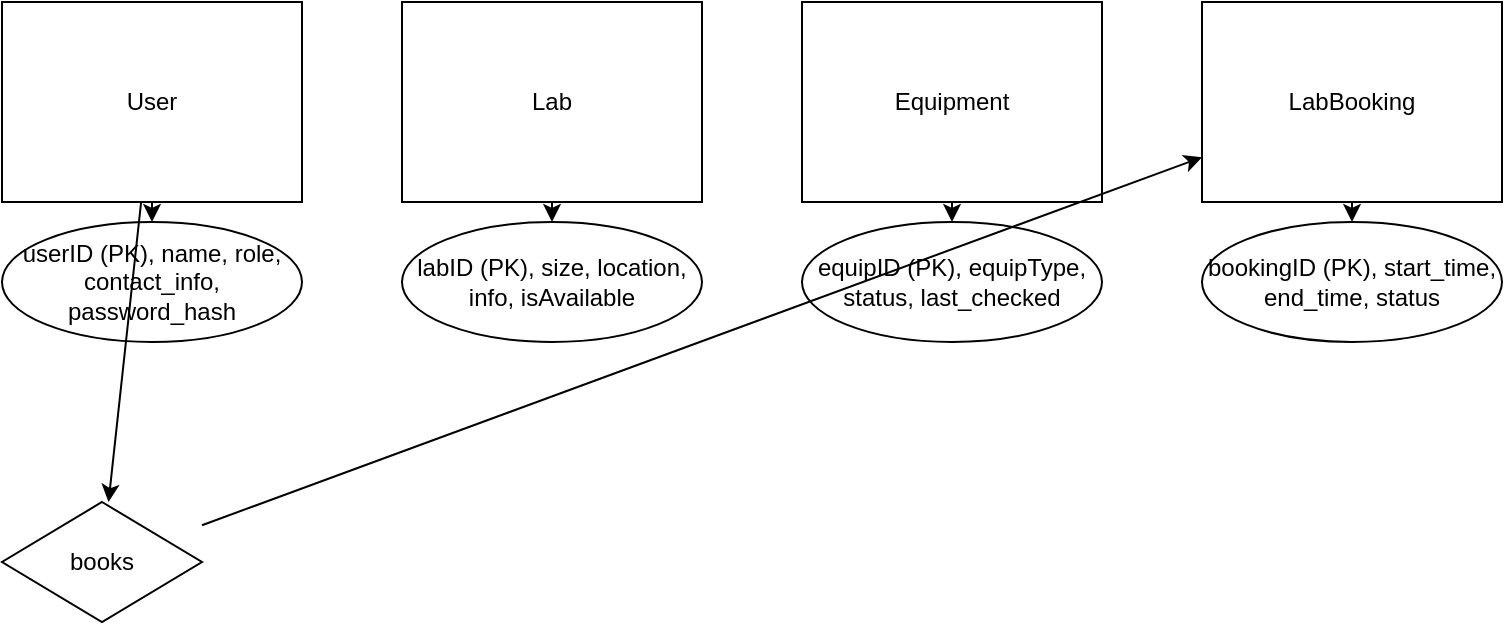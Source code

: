 <mxfile>
  <diagram name="ER Diagram">
    <mxGraphModel dx="1000" dy="1000" grid="1" gridSize="10" guides="1" tooltips="1" connect="1" arrows="1" fold="1" page="1" pageScale="1" pageWidth="827" pageHeight="1169" math="0" shadow="0">
      <root>
        <mxCell id="0" />
        <mxCell id="1" parent="0" />
        <!-- User Entity -->
        <mxCell id="user" value="User" style="shape=rectangle;whiteSpace=wrap;html=1;" vertex="1" parent="1">
          <mxGeometry x="100" y="50" width="150" height="100" as="geometry" />
        </mxCell>
        <mxCell id="user-attributes" value="userID (PK), name, role, contact_info, password_hash" style="shape=ellipse;whiteSpace=wrap;html=1;" vertex="1" parent="1">
          <mxGeometry x="100" y="160" width="150" height="60" as="geometry" />
        </mxCell>
        <mxCell edge="1" source="user" target="user-attributes" parent="1">
          <mxGeometry relative="1" as="geometry" />
        </mxCell>
        <!-- Lab Entity -->
        <mxCell id="lab" value="Lab" style="shape=rectangle;whiteSpace=wrap;html=1;" vertex="1" parent="1">
          <mxGeometry x="300" y="50" width="150" height="100" as="geometry" />
        </mxCell>
        <mxCell id="lab-attributes" value="labID (PK), size, location, info, isAvailable" style="shape=ellipse;whiteSpace=wrap;html=1;" vertex="1" parent="1">
          <mxGeometry x="300" y="160" width="150" height="60" as="geometry" />
        </mxCell>
        <mxCell edge="1" source="lab" target="lab-attributes" parent="1">
          <mxGeometry relative="1" as="geometry" />
        </mxCell>
        <!-- Equipment Entity -->
        <mxCell id="equipment" value="Equipment" style="shape=rectangle;whiteSpace=wrap;html=1;" vertex="1" parent="1">
          <mxGeometry x="500" y="50" width="150" height="100" as="geometry" />
        </mxCell>
        <mxCell id="equipment-attributes" value="equipID (PK), equipType, status, last_checked" style="shape=ellipse;whiteSpace=wrap;html=1;" vertex="1" parent="1">
          <mxGeometry x="500" y="160" width="150" height="60" as="geometry" />
        </mxCell>
        <mxCell edge="1" source="equipment" target="equipment-attributes" parent="1">
          <mxGeometry relative="1" as="geometry" />
        </mxCell>
        <!-- LabBooking Entity -->
        <mxCell id="lab-booking" value="LabBooking" style="shape=rectangle;whiteSpace=wrap;html=1;" vertex="1" parent="1">
          <mxGeometry x="700" y="50" width="150" height="100" as="geometry" />
        </mxCell>
        <mxCell id="lab-booking-attributes" value="bookingID (PK), start_time, end_time, status" style="shape=ellipse;whiteSpace=wrap;html=1;" vertex="1" parent="1">
          <mxGeometry x="700" y="160" width="150" height="60" as="geometry" />
        </mxCell>
        <mxCell edge="1" source="lab-booking" target="lab-booking-attributes" parent="1">
          <mxGeometry relative="1" as="geometry" />
        </mxCell>
        <!-- Relationships -->
        <mxCell id="books" value="books" style="shape=rhombus;whiteSpace=wrap;html=1;" vertex="1" parent="1">
          <mxGeometry x="100" y="300" width="100" height="60" as="geometry" />
        </mxCell>
        <mxCell edge="1" source="user" target="books" parent="1">
          <mxGeometry relative="1" as="geometry" />
        </mxCell>
        <mxCell edge="1" source="books" target="lab-booking" parent="1">
          <mxGeometry relative="1" as="geometry" />
        </mxCell>
      </root>
    </mxGraphModel>
  </diagram>
</mxfile>
